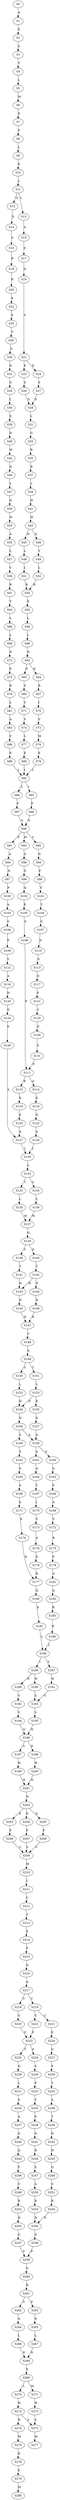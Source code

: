 strict digraph  {
	S0 -> S1 [ label = A ];
	S1 -> S2 [ label = E ];
	S2 -> S3 [ label = S ];
	S3 -> S4 [ label = V ];
	S4 -> S5 [ label = L ];
	S5 -> S6 [ label = M ];
	S6 -> S7 [ label = E ];
	S7 -> S8 [ label = F ];
	S8 -> S9 [ label = L ];
	S9 -> S10 [ label = K ];
	S10 -> S11 [ label = L ];
	S11 -> S12 [ label = Q ];
	S11 -> S13 [ label = L ];
	S12 -> S14 [ label = E ];
	S13 -> S15 [ label = A ];
	S14 -> S16 [ label = A ];
	S15 -> S17 [ label = G ];
	S16 -> S18 [ label = R ];
	S17 -> S19 [ label = Q ];
	S18 -> S20 [ label = R ];
	S19 -> S21 [ label = S ];
	S20 -> S22 [ label = E ];
	S21 -> S23 [ label = E ];
	S21 -> S24 [ label = D ];
	S22 -> S25 [ label = E ];
	S23 -> S26 [ label = S ];
	S24 -> S27 [ label = S ];
	S25 -> S28 [ label = V ];
	S26 -> S29 [ label = D ];
	S27 -> S29 [ label = D ];
	S28 -> S30 [ label = G ];
	S29 -> S31 [ label = L ];
	S30 -> S32 [ label = D ];
	S31 -> S33 [ label = G ];
	S32 -> S34 [ label = G ];
	S33 -> S35 [ label = R ];
	S34 -> S36 [ label = L ];
	S35 -> S37 [ label = R ];
	S36 -> S38 [ label = E ];
	S37 -> S39 [ label = L ];
	S38 -> S40 [ label = D ];
	S39 -> S41 [ label = H ];
	S40 -> S42 [ label = W ];
	S41 -> S43 [ label = W ];
	S42 -> S44 [ label = Q ];
	S43 -> S45 [ label = H ];
	S43 -> S46 [ label = Q ];
	S44 -> S47 [ label = L ];
	S45 -> S48 [ label = L ];
	S46 -> S49 [ label = V ];
	S47 -> S50 [ label = Q ];
	S48 -> S51 [ label = L ];
	S49 -> S52 [ label = L ];
	S50 -> S53 [ label = W ];
	S51 -> S54 [ label = R ];
	S52 -> S54 [ label = R ];
	S53 -> S55 [ label = A ];
	S54 -> S56 [ label = E ];
	S55 -> S57 [ label = L ];
	S56 -> S58 [ label = L ];
	S57 -> S59 [ label = V ];
	S58 -> S60 [ label = I ];
	S59 -> S61 [ label = R ];
	S60 -> S62 [ label = N ];
	S61 -> S63 [ label = T ];
	S62 -> S64 [ label = K ];
	S62 -> S65 [ label = E ];
	S63 -> S66 [ label = L ];
	S64 -> S67 [ label = R ];
	S65 -> S68 [ label = S ];
	S66 -> S69 [ label = L ];
	S67 -> S70 [ label = I ];
	S68 -> S71 [ label = V ];
	S69 -> S72 [ label = D ];
	S70 -> S73 [ label = V ];
	S71 -> S74 [ label = V ];
	S72 -> S75 [ label = E ];
	S73 -> S76 [ label = M ];
	S74 -> S77 [ label = L ];
	S75 -> S78 [ label = R ];
	S76 -> S79 [ label = E ];
	S77 -> S80 [ label = E ];
	S78 -> S81 [ label = L ];
	S79 -> S82 [ label = L ];
	S80 -> S82 [ label = L ];
	S81 -> S83 [ label = A ];
	S82 -> S84 [ label = L ];
	S82 -> S85 [ label = I ];
	S83 -> S86 [ label = F ];
	S84 -> S87 [ label = P ];
	S85 -> S88 [ label = P ];
	S86 -> S89 [ label = E ];
	S87 -> S90 [ label = G ];
	S88 -> S90 [ label = G ];
	S89 -> S82 [ label = L ];
	S90 -> S91 [ label = P ];
	S90 -> S92 [ label = V ];
	S90 -> S93 [ label = M ];
	S91 -> S94 [ label = A ];
	S92 -> S95 [ label = N ];
	S93 -> S96 [ label = G ];
	S94 -> S97 [ label = N ];
	S95 -> S98 [ label = P ];
	S96 -> S99 [ label = G ];
	S97 -> S100 [ label = P ];
	S98 -> S101 [ label = V ];
	S99 -> S102 [ label = Q ];
	S100 -> S103 [ label = A ];
	S101 -> S104 [ label = T ];
	S102 -> S105 [ label = E ];
	S103 -> S106 [ label = S ];
	S104 -> S107 [ label = G ];
	S105 -> S108 [ label = S ];
	S106 -> S109 [ label = P ];
	S107 -> S110 [ label = D ];
	S108 -> S111 [ label = P ];
	S109 -> S112 [ label = V ];
	S110 -> S113 [ label = G ];
	S111 -> S114 [ label = Q ];
	S111 -> S115 [ label = R ];
	S112 -> S116 [ label = A ];
	S113 -> S117 [ label = D ];
	S114 -> S118 [ label = E ];
	S115 -> S119 [ label = E ];
	S116 -> S120 [ label = H ];
	S117 -> S121 [ label = P ];
	S118 -> S122 [ label = D ];
	S119 -> S123 [ label = E ];
	S120 -> S124 [ label = D ];
	S121 -> S125 [ label = C ];
	S122 -> S126 [ label = A ];
	S123 -> S127 [ label = A ];
	S124 -> S128 [ label = E ];
	S125 -> S129 [ label = D ];
	S126 -> S130 [ label = L ];
	S127 -> S130 [ label = L ];
	S128 -> S127 [ label = A ];
	S129 -> S131 [ label = S ];
	S130 -> S132 [ label = L ];
	S131 -> S111 [ label = P ];
	S132 -> S133 [ label = T ];
	S132 -> S134 [ label = C ];
	S133 -> S135 [ label = L ];
	S134 -> S136 [ label = L ];
	S135 -> S137 [ label = M ];
	S136 -> S137 [ label = M ];
	S137 -> S138 [ label = Q ];
	S138 -> S139 [ label = Y ];
	S138 -> S140 [ label = D ];
	S139 -> S141 [ label = T ];
	S140 -> S142 [ label = T ];
	S141 -> S143 [ label = H ];
	S142 -> S143 [ label = H ];
	S142 -> S144 [ label = N ];
	S143 -> S145 [ label = N ];
	S144 -> S146 [ label = N ];
	S145 -> S147 [ label = R ];
	S146 -> S147 [ label = R ];
	S147 -> S148 [ label = V ];
	S148 -> S149 [ label = A ];
	S149 -> S150 [ label = S ];
	S149 -> S151 [ label = T ];
	S150 -> S152 [ label = L ];
	S151 -> S153 [ label = L ];
	S152 -> S154 [ label = D ];
	S153 -> S154 [ label = D ];
	S153 -> S155 [ label = E ];
	S154 -> S156 [ label = D ];
	S155 -> S157 [ label = D ];
	S156 -> S158 [ label = A ];
	S156 -> S159 [ label = S ];
	S157 -> S158 [ label = A ];
	S158 -> S160 [ label = G ];
	S158 -> S161 [ label = A ];
	S159 -> S162 [ label = S ];
	S160 -> S163 [ label = G ];
	S161 -> S164 [ label = G ];
	S162 -> S165 [ label = S ];
	S163 -> S166 [ label = P ];
	S164 -> S167 [ label = T ];
	S165 -> S168 [ label = S ];
	S166 -> S169 [ label = A ];
	S167 -> S170 [ label = I ];
	S168 -> S171 [ label = S ];
	S169 -> S172 [ label = V ];
	S170 -> S173 [ label = S ];
	S171 -> S174 [ label = E ];
	S172 -> S175 [ label = R ];
	S173 -> S176 [ label = A ];
	S174 -> S177 [ label = R ];
	S175 -> S178 [ label = P ];
	S176 -> S179 [ label = E ];
	S177 -> S180 [ label = Q ];
	S178 -> S181 [ label = G ];
	S179 -> S177 [ label = R ];
	S180 -> S182 [ label = E ];
	S181 -> S183 [ label = Q ];
	S182 -> S184 [ label = L ];
	S183 -> S185 [ label = R ];
	S184 -> S186 [ label = I ];
	S184 -> S187 [ label = V ];
	S185 -> S188 [ label = E ];
	S186 -> S189 [ label = R ];
	S186 -> S190 [ label = W ];
	S187 -> S191 [ label = W ];
	S188 -> S184 [ label = L ];
	S189 -> S192 [ label = V ];
	S190 -> S193 [ label = S ];
	S191 -> S193 [ label = S ];
	S192 -> S194 [ label = V ];
	S193 -> S195 [ label = V ];
	S194 -> S196 [ label = Q ];
	S195 -> S196 [ label = Q ];
	S196 -> S197 [ label = S ];
	S196 -> S198 [ label = R ];
	S197 -> S199 [ label = W ];
	S198 -> S200 [ label = W ];
	S199 -> S201 [ label = H ];
	S200 -> S201 [ label = H ];
	S201 -> S202 [ label = N ];
	S202 -> S203 [ label = K ];
	S202 -> S204 [ label = E ];
	S202 -> S205 [ label = Q ];
	S203 -> S206 [ label = F ];
	S204 -> S207 [ label = F ];
	S205 -> S208 [ label = F ];
	S206 -> S209 [ label = V ];
	S207 -> S209 [ label = V ];
	S208 -> S209 [ label = V ];
	S209 -> S210 [ label = M ];
	S210 -> S211 [ label = L ];
	S211 -> S212 [ label = C ];
	S212 -> S213 [ label = T ];
	S213 -> S214 [ label = E ];
	S214 -> S215 [ label = P ];
	S215 -> S216 [ label = D ];
	S216 -> S217 [ label = A ];
	S217 -> S218 [ label = V ];
	S217 -> S219 [ label = T ];
	S218 -> S220 [ label = V ];
	S219 -> S221 [ label = C ];
	S219 -> S222 [ label = V ];
	S220 -> S223 [ label = P ];
	S221 -> S224 [ label = P ];
	S222 -> S223 [ label = P ];
	S223 -> S225 [ label = T ];
	S223 -> S226 [ label = S ];
	S224 -> S227 [ label = G ];
	S225 -> S228 [ label = Q ];
	S226 -> S229 [ label = S ];
	S227 -> S230 [ label = P ];
	S228 -> S231 [ label = L ];
	S229 -> S232 [ label = P ];
	S230 -> S233 [ label = T ];
	S231 -> S234 [ label = S ];
	S232 -> S235 [ label = V ];
	S233 -> S236 [ label = A ];
	S234 -> S237 [ label = A ];
	S235 -> S238 [ label = P ];
	S236 -> S239 [ label = T ];
	S237 -> S240 [ label = G ];
	S238 -> S241 [ label = N ];
	S239 -> S242 [ label = N ];
	S240 -> S243 [ label = Q ];
	S241 -> S244 [ label = R ];
	S242 -> S245 [ label = H ];
	S243 -> S246 [ label = P ];
	S244 -> S247 [ label = S ];
	S245 -> S248 [ label = G ];
	S246 -> S249 [ label = V ];
	S247 -> S250 [ label = A ];
	S248 -> S251 [ label = S ];
	S249 -> S252 [ label = R ];
	S250 -> S253 [ label = R ];
	S251 -> S254 [ label = R ];
	S252 -> S255 [ label = H ];
	S253 -> S256 [ label = N ];
	S254 -> S256 [ label = N ];
	S255 -> S257 [ label = G ];
	S256 -> S258 [ label = G ];
	S257 -> S259 [ label = P ];
	S258 -> S259 [ label = P ];
	S259 -> S260 [ label = G ];
	S260 -> S261 [ label = R ];
	S261 -> S262 [ label = S ];
	S261 -> S263 [ label = P ];
	S262 -> S264 [ label = A ];
	S263 -> S265 [ label = N ];
	S264 -> S266 [ label = L ];
	S265 -> S267 [ label = L ];
	S266 -> S268 [ label = R ];
	S267 -> S268 [ label = R ];
	S268 -> S269 [ label = S ];
	S269 -> S270 [ label = L ];
	S269 -> S271 [ label = M ];
	S270 -> S272 [ label = W ];
	S271 -> S273 [ label = W ];
	S272 -> S274 [ label = N ];
	S272 -> S275 [ label = S ];
	S273 -> S275 [ label = S ];
	S274 -> S276 [ label = M ];
	S275 -> S277 [ label = M ];
	S276 -> S278 [ label = R ];
	S278 -> S279 [ label = E ];
	S279 -> S280 [ label = M ];
}
